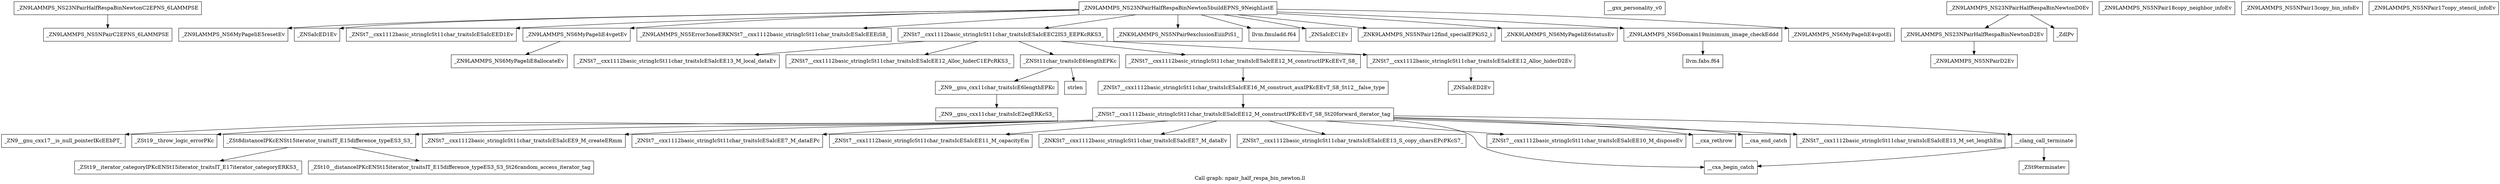 digraph "Call graph: npair_half_respa_bin_newton.ll" {
	label="Call graph: npair_half_respa_bin_newton.ll";

	Node0x55762becdc80 [shape=record,label="{_ZN9LAMMPS_NS23NPairHalfRespaBinNewtonC2EPNS_6LAMMPSE}"];
	Node0x55762becdc80 -> Node0x55762becd9c0;
	Node0x55762becd9c0 [shape=record,label="{_ZN9LAMMPS_NS5NPairC2EPNS_6LAMMPSE}"];
	Node0x55762becbc00 [shape=record,label="{_ZN9LAMMPS_NS23NPairHalfRespaBinNewton5buildEPNS_9NeighListE}"];
	Node0x55762becbc00 -> Node0x55762beccd70;
	Node0x55762becbc00 -> Node0x55762bf0e8f0;
	Node0x55762becbc00 -> Node0x55762bee8960;
	Node0x55762becbc00 -> Node0x55762becb870;
	Node0x55762becbc00 -> Node0x55762bece300;
	Node0x55762becbc00 -> Node0x55762becce60;
	Node0x55762becbc00 -> Node0x55762bf37a20;
	Node0x55762becbc00 -> Node0x55762bf16300;
	Node0x55762becbc00 -> Node0x55762bece270;
	Node0x55762becbc00 -> Node0x55762beef580;
	Node0x55762becbc00 -> Node0x55762bf16280;
	Node0x55762becbc00 -> Node0x55762bf37f20;
	Node0x55762becbc00 -> Node0x55762bf30e80;
	Node0x55762bf16280 [shape=record,label="{_ZNK9LAMMPS_NS6MyPageIiE6statusEv}"];
	Node0x55762bece300 [shape=record,label="{_ZN9LAMMPS_NS5Error3oneERKNSt7__cxx1112basic_stringIcSt11char_traitsIcESaIcEEEiS8_}"];
	Node0x55762bece270 [shape=record,label="{_ZNSaIcEC1Ev}"];
	Node0x55762becce60 [shape=record,label="{_ZNSt7__cxx1112basic_stringIcSt11char_traitsIcESaIcEEC2IS3_EEPKcRKS3_}"];
	Node0x55762becce60 -> Node0x55762bee08f0;
	Node0x55762becce60 -> Node0x55762bee1a60;
	Node0x55762becce60 -> Node0x55762bee6670;
	Node0x55762becce60 -> Node0x55762beed7b0;
	Node0x55762becce60 -> Node0x55762befaee0;
	Node0x55762befbbc0 [shape=record,label="{__gxx_personality_v0}"];
	Node0x55762bee8960 [shape=record,label="{_ZNSt7__cxx1112basic_stringIcSt11char_traitsIcESaIcEED1Ev}"];
	Node0x55762bf0f900 [shape=record,label="{_ZN9LAMMPS_NS23NPairHalfRespaBinNewtonD2Ev}"];
	Node0x55762bf0f900 -> Node0x55762bf01750;
	Node0x55762beccd70 [shape=record,label="{_ZN9LAMMPS_NS6MyPageIiE5resetEv}"];
	Node0x55762bf0e8f0 [shape=record,label="{_ZNSaIcED1Ev}"];
	Node0x55762becb870 [shape=record,label="{_ZN9LAMMPS_NS6MyPageIiE4vgetEv}"];
	Node0x55762becb870 -> Node0x55762bed1ae0;
	Node0x55762bf37a20 [shape=record,label="{_ZNK9LAMMPS_NS5NPair9exclusionEiiiiPiS1_}"];
	Node0x55762bf16300 [shape=record,label="{llvm.fmuladd.f64}"];
	Node0x55762beef580 [shape=record,label="{_ZNK9LAMMPS_NS5NPair12find_specialEPKiS2_i}"];
	Node0x55762bf37f20 [shape=record,label="{_ZN9LAMMPS_NS6Domain19minimum_image_checkEddd}"];
	Node0x55762bf37f20 -> Node0x55762bed0780;
	Node0x55762bf30e80 [shape=record,label="{_ZN9LAMMPS_NS6MyPageIiE4vgotEi}"];
	Node0x55762befd800 [shape=record,label="{_ZN9LAMMPS_NS23NPairHalfRespaBinNewtonD0Ev}"];
	Node0x55762befd800 -> Node0x55762bf0f900;
	Node0x55762befd800 -> Node0x55762bf0db90;
	Node0x55762bf0edd0 [shape=record,label="{_ZN9LAMMPS_NS5NPair18copy_neighbor_infoEv}"];
	Node0x55762bf0f790 [shape=record,label="{_ZN9LAMMPS_NS5NPair13copy_bin_infoEv}"];
	Node0x55762bf11550 [shape=record,label="{_ZN9LAMMPS_NS5NPair17copy_stencil_infoEv}"];
	Node0x55762bed0780 [shape=record,label="{llvm.fabs.f64}"];
	Node0x55762bf01750 [shape=record,label="{_ZN9LAMMPS_NS5NPairD2Ev}"];
	Node0x55762bf0db90 [shape=record,label="{_ZdlPv}"];
	Node0x55762bed1ae0 [shape=record,label="{_ZN9LAMMPS_NS6MyPageIiE8allocateEv}"];
	Node0x55762bee08f0 [shape=record,label="{_ZNSt7__cxx1112basic_stringIcSt11char_traitsIcESaIcEE13_M_local_dataEv}"];
	Node0x55762bee1a60 [shape=record,label="{_ZNSt7__cxx1112basic_stringIcSt11char_traitsIcESaIcEE12_Alloc_hiderC1EPcRKS3_}"];
	Node0x55762beed7b0 [shape=record,label="{_ZNSt7__cxx1112basic_stringIcSt11char_traitsIcESaIcEE12_M_constructIPKcEEvT_S8_}"];
	Node0x55762beed7b0 -> Node0x55762bf14df0;
	Node0x55762bee6670 [shape=record,label="{_ZNSt11char_traitsIcE6lengthEPKc}"];
	Node0x55762bee6670 -> Node0x55762bf2ca00;
	Node0x55762bee6670 -> Node0x55762bf1e1d0;
	Node0x55762befaee0 [shape=record,label="{_ZNSt7__cxx1112basic_stringIcSt11char_traitsIcESaIcEE12_Alloc_hiderD2Ev}"];
	Node0x55762befaee0 -> Node0x55762bf1f6e0;
	Node0x55762bf14df0 [shape=record,label="{_ZNSt7__cxx1112basic_stringIcSt11char_traitsIcESaIcEE16_M_construct_auxIPKcEEvT_S8_St12__false_type}"];
	Node0x55762bf14df0 -> Node0x55762befb190;
	Node0x55762befb190 [shape=record,label="{_ZNSt7__cxx1112basic_stringIcSt11char_traitsIcESaIcEE12_M_constructIPKcEEvT_S8_St20forward_iterator_tag}"];
	Node0x55762befb190 -> Node0x55762bf29c90;
	Node0x55762befb190 -> Node0x55762bf2a300;
	Node0x55762befb190 -> Node0x55762bf2b560;
	Node0x55762befb190 -> Node0x55762bf2b820;
	Node0x55762befb190 -> Node0x55762bf2cc00;
	Node0x55762befb190 -> Node0x55762bf430e0;
	Node0x55762befb190 -> Node0x55762bf43160;
	Node0x55762befb190 -> Node0x55762bf431e0;
	Node0x55762befb190 -> Node0x55762bf43260;
	Node0x55762befb190 -> Node0x55762bf432e0;
	Node0x55762befb190 -> Node0x55762bf43360;
	Node0x55762befb190 -> Node0x55762bf433e0;
	Node0x55762befb190 -> Node0x55762bf2d6b0;
	Node0x55762befb190 -> Node0x55762bf2e270;
	Node0x55762bf29c90 [shape=record,label="{_ZN9__gnu_cxx17__is_null_pointerIKcEEbPT_}"];
	Node0x55762bf2a300 [shape=record,label="{_ZSt19__throw_logic_errorPKc}"];
	Node0x55762bf2b560 [shape=record,label="{_ZSt8distanceIPKcENSt15iterator_traitsIT_E15difference_typeES3_S3_}"];
	Node0x55762bf2b560 -> Node0x55762bf2ebb0;
	Node0x55762bf2b560 -> Node0x55762bf2e160;
	Node0x55762bf2cc00 [shape=record,label="{_ZNSt7__cxx1112basic_stringIcSt11char_traitsIcESaIcEE7_M_dataEPc}"];
	Node0x55762bf2b820 [shape=record,label="{_ZNSt7__cxx1112basic_stringIcSt11char_traitsIcESaIcEE9_M_createERmm}"];
	Node0x55762bf430e0 [shape=record,label="{_ZNSt7__cxx1112basic_stringIcSt11char_traitsIcESaIcEE11_M_capacityEm}"];
	Node0x55762bf431e0 [shape=record,label="{_ZNSt7__cxx1112basic_stringIcSt11char_traitsIcESaIcEE13_S_copy_charsEPcPKcS7_}"];
	Node0x55762bf43160 [shape=record,label="{_ZNKSt7__cxx1112basic_stringIcSt11char_traitsIcESaIcEE7_M_dataEv}"];
	Node0x55762bf43260 [shape=record,label="{__cxa_begin_catch}"];
	Node0x55762bf432e0 [shape=record,label="{_ZNSt7__cxx1112basic_stringIcSt11char_traitsIcESaIcEE10_M_disposeEv}"];
	Node0x55762bf43360 [shape=record,label="{__cxa_rethrow}"];
	Node0x55762bf433e0 [shape=record,label="{__cxa_end_catch}"];
	Node0x55762bf2e270 [shape=record,label="{__clang_call_terminate}"];
	Node0x55762bf2e270 -> Node0x55762bf43260;
	Node0x55762bf2e270 -> Node0x55762bf28f60;
	Node0x55762bf28f60 [shape=record,label="{_ZSt9terminatev}"];
	Node0x55762bf2d6b0 [shape=record,label="{_ZNSt7__cxx1112basic_stringIcSt11char_traitsIcESaIcEE13_M_set_lengthEm}"];
	Node0x55762bf2e160 [shape=record,label="{_ZSt10__distanceIPKcENSt15iterator_traitsIT_E15difference_typeES3_S3_St26random_access_iterator_tag}"];
	Node0x55762bf2ebb0 [shape=record,label="{_ZSt19__iterator_categoryIPKcENSt15iterator_traitsIT_E17iterator_categoryERKS3_}"];
	Node0x55762bf2ca00 [shape=record,label="{_ZN9__gnu_cxx11char_traitsIcE6lengthEPKc}"];
	Node0x55762bf2ca00 -> Node0x55762bf29f20;
	Node0x55762bf1e1d0 [shape=record,label="{strlen}"];
	Node0x55762bf29f20 [shape=record,label="{_ZN9__gnu_cxx11char_traitsIcE2eqERKcS3_}"];
	Node0x55762bf1f6e0 [shape=record,label="{_ZNSaIcED2Ev}"];
}
